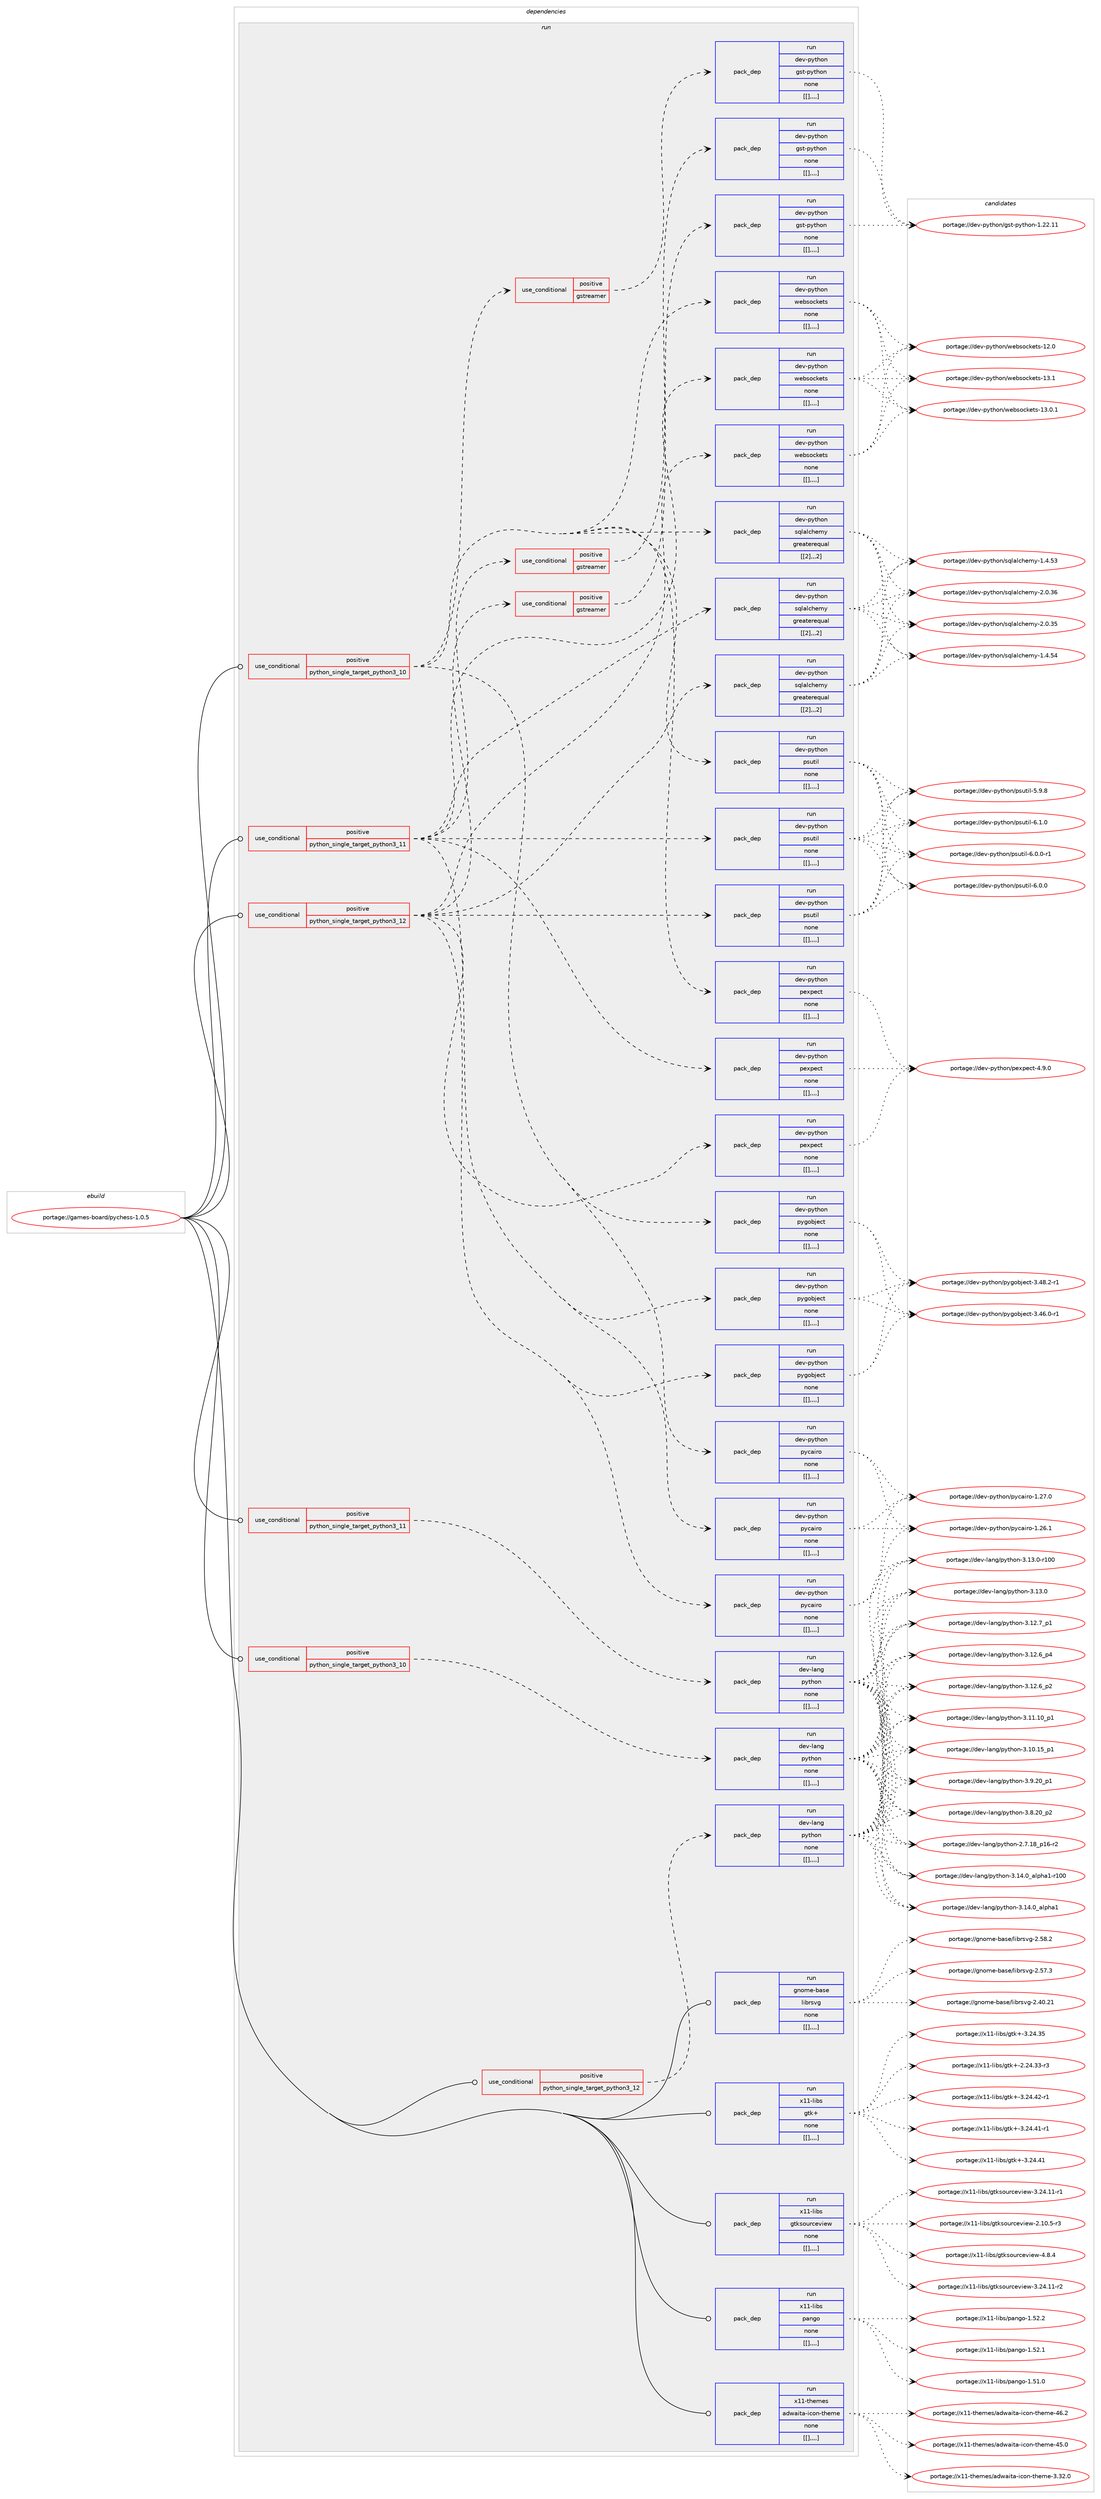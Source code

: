 digraph prolog {

# *************
# Graph options
# *************

newrank=true;
concentrate=true;
compound=true;
graph [rankdir=LR,fontname=Helvetica,fontsize=10,ranksep=1.5];#, ranksep=2.5, nodesep=0.2];
edge  [arrowhead=vee];
node  [fontname=Helvetica,fontsize=10];

# **********
# The ebuild
# **********

subgraph cluster_leftcol {
color=gray;
label=<<i>ebuild</i>>;
id [label="portage://games-board/pychess-1.0.5", color=red, width=4, href="../games-board/pychess-1.0.5.svg"];
}

# ****************
# The dependencies
# ****************

subgraph cluster_midcol {
color=gray;
label=<<i>dependencies</i>>;
subgraph cluster_compile {
fillcolor="#eeeeee";
style=filled;
label=<<i>compile</i>>;
}
subgraph cluster_compileandrun {
fillcolor="#eeeeee";
style=filled;
label=<<i>compile and run</i>>;
}
subgraph cluster_run {
fillcolor="#eeeeee";
style=filled;
label=<<i>run</i>>;
subgraph cond67762 {
dependency238016 [label=<<TABLE BORDER="0" CELLBORDER="1" CELLSPACING="0" CELLPADDING="4"><TR><TD ROWSPAN="3" CELLPADDING="10">use_conditional</TD></TR><TR><TD>positive</TD></TR><TR><TD>python_single_target_python3_10</TD></TR></TABLE>>, shape=none, color=red];
subgraph pack168690 {
dependency238045 [label=<<TABLE BORDER="0" CELLBORDER="1" CELLSPACING="0" CELLPADDING="4" WIDTH="220"><TR><TD ROWSPAN="6" CELLPADDING="30">pack_dep</TD></TR><TR><TD WIDTH="110">run</TD></TR><TR><TD>dev-lang</TD></TR><TR><TD>python</TD></TR><TR><TD>none</TD></TR><TR><TD>[[],,,,]</TD></TR></TABLE>>, shape=none, color=blue];
}
dependency238016:e -> dependency238045:w [weight=20,style="dashed",arrowhead="vee"];
}
id:e -> dependency238016:w [weight=20,style="solid",arrowhead="odot"];
subgraph cond67774 {
dependency238116 [label=<<TABLE BORDER="0" CELLBORDER="1" CELLSPACING="0" CELLPADDING="4"><TR><TD ROWSPAN="3" CELLPADDING="10">use_conditional</TD></TR><TR><TD>positive</TD></TR><TR><TD>python_single_target_python3_10</TD></TR></TABLE>>, shape=none, color=red];
subgraph pack168757 {
dependency238118 [label=<<TABLE BORDER="0" CELLBORDER="1" CELLSPACING="0" CELLPADDING="4" WIDTH="220"><TR><TD ROWSPAN="6" CELLPADDING="30">pack_dep</TD></TR><TR><TD WIDTH="110">run</TD></TR><TR><TD>dev-python</TD></TR><TR><TD>pexpect</TD></TR><TR><TD>none</TD></TR><TR><TD>[[],,,,]</TD></TR></TABLE>>, shape=none, color=blue];
}
dependency238116:e -> dependency238118:w [weight=20,style="dashed",arrowhead="vee"];
subgraph pack168759 {
dependency238167 [label=<<TABLE BORDER="0" CELLBORDER="1" CELLSPACING="0" CELLPADDING="4" WIDTH="220"><TR><TD ROWSPAN="6" CELLPADDING="30">pack_dep</TD></TR><TR><TD WIDTH="110">run</TD></TR><TR><TD>dev-python</TD></TR><TR><TD>psutil</TD></TR><TR><TD>none</TD></TR><TR><TD>[[],,,,]</TD></TR></TABLE>>, shape=none, color=blue];
}
dependency238116:e -> dependency238167:w [weight=20,style="dashed",arrowhead="vee"];
subgraph pack168805 {
dependency238248 [label=<<TABLE BORDER="0" CELLBORDER="1" CELLSPACING="0" CELLPADDING="4" WIDTH="220"><TR><TD ROWSPAN="6" CELLPADDING="30">pack_dep</TD></TR><TR><TD WIDTH="110">run</TD></TR><TR><TD>dev-python</TD></TR><TR><TD>pycairo</TD></TR><TR><TD>none</TD></TR><TR><TD>[[],,,,]</TD></TR></TABLE>>, shape=none, color=blue];
}
dependency238116:e -> dependency238248:w [weight=20,style="dashed",arrowhead="vee"];
subgraph pack168874 {
dependency238261 [label=<<TABLE BORDER="0" CELLBORDER="1" CELLSPACING="0" CELLPADDING="4" WIDTH="220"><TR><TD ROWSPAN="6" CELLPADDING="30">pack_dep</TD></TR><TR><TD WIDTH="110">run</TD></TR><TR><TD>dev-python</TD></TR><TR><TD>pygobject</TD></TR><TR><TD>none</TD></TR><TR><TD>[[],,,,]</TD></TR></TABLE>>, shape=none, color=blue];
}
dependency238116:e -> dependency238261:w [weight=20,style="dashed",arrowhead="vee"];
subgraph pack168887 {
dependency238278 [label=<<TABLE BORDER="0" CELLBORDER="1" CELLSPACING="0" CELLPADDING="4" WIDTH="220"><TR><TD ROWSPAN="6" CELLPADDING="30">pack_dep</TD></TR><TR><TD WIDTH="110">run</TD></TR><TR><TD>dev-python</TD></TR><TR><TD>sqlalchemy</TD></TR><TR><TD>greaterequal</TD></TR><TR><TD>[[2],,,2]</TD></TR></TABLE>>, shape=none, color=blue];
}
dependency238116:e -> dependency238278:w [weight=20,style="dashed",arrowhead="vee"];
subgraph pack168949 {
dependency238348 [label=<<TABLE BORDER="0" CELLBORDER="1" CELLSPACING="0" CELLPADDING="4" WIDTH="220"><TR><TD ROWSPAN="6" CELLPADDING="30">pack_dep</TD></TR><TR><TD WIDTH="110">run</TD></TR><TR><TD>dev-python</TD></TR><TR><TD>websockets</TD></TR><TR><TD>none</TD></TR><TR><TD>[[],,,,]</TD></TR></TABLE>>, shape=none, color=blue];
}
dependency238116:e -> dependency238348:w [weight=20,style="dashed",arrowhead="vee"];
subgraph cond67816 {
dependency238381 [label=<<TABLE BORDER="0" CELLBORDER="1" CELLSPACING="0" CELLPADDING="4"><TR><TD ROWSPAN="3" CELLPADDING="10">use_conditional</TD></TR><TR><TD>positive</TD></TR><TR><TD>gstreamer</TD></TR></TABLE>>, shape=none, color=red];
subgraph pack168976 {
dependency238386 [label=<<TABLE BORDER="0" CELLBORDER="1" CELLSPACING="0" CELLPADDING="4" WIDTH="220"><TR><TD ROWSPAN="6" CELLPADDING="30">pack_dep</TD></TR><TR><TD WIDTH="110">run</TD></TR><TR><TD>dev-python</TD></TR><TR><TD>gst-python</TD></TR><TR><TD>none</TD></TR><TR><TD>[[],,,,]</TD></TR></TABLE>>, shape=none, color=blue];
}
dependency238381:e -> dependency238386:w [weight=20,style="dashed",arrowhead="vee"];
}
dependency238116:e -> dependency238381:w [weight=20,style="dashed",arrowhead="vee"];
}
id:e -> dependency238116:w [weight=20,style="solid",arrowhead="odot"];
subgraph cond67824 {
dependency238413 [label=<<TABLE BORDER="0" CELLBORDER="1" CELLSPACING="0" CELLPADDING="4"><TR><TD ROWSPAN="3" CELLPADDING="10">use_conditional</TD></TR><TR><TD>positive</TD></TR><TR><TD>python_single_target_python3_11</TD></TR></TABLE>>, shape=none, color=red];
subgraph pack169002 {
dependency238479 [label=<<TABLE BORDER="0" CELLBORDER="1" CELLSPACING="0" CELLPADDING="4" WIDTH="220"><TR><TD ROWSPAN="6" CELLPADDING="30">pack_dep</TD></TR><TR><TD WIDTH="110">run</TD></TR><TR><TD>dev-lang</TD></TR><TR><TD>python</TD></TR><TR><TD>none</TD></TR><TR><TD>[[],,,,]</TD></TR></TABLE>>, shape=none, color=blue];
}
dependency238413:e -> dependency238479:w [weight=20,style="dashed",arrowhead="vee"];
}
id:e -> dependency238413:w [weight=20,style="solid",arrowhead="odot"];
subgraph cond67877 {
dependency238592 [label=<<TABLE BORDER="0" CELLBORDER="1" CELLSPACING="0" CELLPADDING="4"><TR><TD ROWSPAN="3" CELLPADDING="10">use_conditional</TD></TR><TR><TD>positive</TD></TR><TR><TD>python_single_target_python3_11</TD></TR></TABLE>>, shape=none, color=red];
subgraph pack169127 {
dependency238614 [label=<<TABLE BORDER="0" CELLBORDER="1" CELLSPACING="0" CELLPADDING="4" WIDTH="220"><TR><TD ROWSPAN="6" CELLPADDING="30">pack_dep</TD></TR><TR><TD WIDTH="110">run</TD></TR><TR><TD>dev-python</TD></TR><TR><TD>pexpect</TD></TR><TR><TD>none</TD></TR><TR><TD>[[],,,,]</TD></TR></TABLE>>, shape=none, color=blue];
}
dependency238592:e -> dependency238614:w [weight=20,style="dashed",arrowhead="vee"];
subgraph pack169150 {
dependency238618 [label=<<TABLE BORDER="0" CELLBORDER="1" CELLSPACING="0" CELLPADDING="4" WIDTH="220"><TR><TD ROWSPAN="6" CELLPADDING="30">pack_dep</TD></TR><TR><TD WIDTH="110">run</TD></TR><TR><TD>dev-python</TD></TR><TR><TD>psutil</TD></TR><TR><TD>none</TD></TR><TR><TD>[[],,,,]</TD></TR></TABLE>>, shape=none, color=blue];
}
dependency238592:e -> dependency238618:w [weight=20,style="dashed",arrowhead="vee"];
subgraph pack169168 {
dependency238719 [label=<<TABLE BORDER="0" CELLBORDER="1" CELLSPACING="0" CELLPADDING="4" WIDTH="220"><TR><TD ROWSPAN="6" CELLPADDING="30">pack_dep</TD></TR><TR><TD WIDTH="110">run</TD></TR><TR><TD>dev-python</TD></TR><TR><TD>pycairo</TD></TR><TR><TD>none</TD></TR><TR><TD>[[],,,,]</TD></TR></TABLE>>, shape=none, color=blue];
}
dependency238592:e -> dependency238719:w [weight=20,style="dashed",arrowhead="vee"];
subgraph pack169226 {
dependency238726 [label=<<TABLE BORDER="0" CELLBORDER="1" CELLSPACING="0" CELLPADDING="4" WIDTH="220"><TR><TD ROWSPAN="6" CELLPADDING="30">pack_dep</TD></TR><TR><TD WIDTH="110">run</TD></TR><TR><TD>dev-python</TD></TR><TR><TD>pygobject</TD></TR><TR><TD>none</TD></TR><TR><TD>[[],,,,]</TD></TR></TABLE>>, shape=none, color=blue];
}
dependency238592:e -> dependency238726:w [weight=20,style="dashed",arrowhead="vee"];
subgraph pack169272 {
dependency238802 [label=<<TABLE BORDER="0" CELLBORDER="1" CELLSPACING="0" CELLPADDING="4" WIDTH="220"><TR><TD ROWSPAN="6" CELLPADDING="30">pack_dep</TD></TR><TR><TD WIDTH="110">run</TD></TR><TR><TD>dev-python</TD></TR><TR><TD>sqlalchemy</TD></TR><TR><TD>greaterequal</TD></TR><TR><TD>[[2],,,2]</TD></TR></TABLE>>, shape=none, color=blue];
}
dependency238592:e -> dependency238802:w [weight=20,style="dashed",arrowhead="vee"];
subgraph pack169354 {
dependency238946 [label=<<TABLE BORDER="0" CELLBORDER="1" CELLSPACING="0" CELLPADDING="4" WIDTH="220"><TR><TD ROWSPAN="6" CELLPADDING="30">pack_dep</TD></TR><TR><TD WIDTH="110">run</TD></TR><TR><TD>dev-python</TD></TR><TR><TD>websockets</TD></TR><TR><TD>none</TD></TR><TR><TD>[[],,,,]</TD></TR></TABLE>>, shape=none, color=blue];
}
dependency238592:e -> dependency238946:w [weight=20,style="dashed",arrowhead="vee"];
subgraph cond67975 {
dependency239006 [label=<<TABLE BORDER="0" CELLBORDER="1" CELLSPACING="0" CELLPADDING="4"><TR><TD ROWSPAN="3" CELLPADDING="10">use_conditional</TD></TR><TR><TD>positive</TD></TR><TR><TD>gstreamer</TD></TR></TABLE>>, shape=none, color=red];
subgraph pack169447 {
dependency239008 [label=<<TABLE BORDER="0" CELLBORDER="1" CELLSPACING="0" CELLPADDING="4" WIDTH="220"><TR><TD ROWSPAN="6" CELLPADDING="30">pack_dep</TD></TR><TR><TD WIDTH="110">run</TD></TR><TR><TD>dev-python</TD></TR><TR><TD>gst-python</TD></TR><TR><TD>none</TD></TR><TR><TD>[[],,,,]</TD></TR></TABLE>>, shape=none, color=blue];
}
dependency239006:e -> dependency239008:w [weight=20,style="dashed",arrowhead="vee"];
}
dependency238592:e -> dependency239006:w [weight=20,style="dashed",arrowhead="vee"];
}
id:e -> dependency238592:w [weight=20,style="solid",arrowhead="odot"];
subgraph cond67994 {
dependency239033 [label=<<TABLE BORDER="0" CELLBORDER="1" CELLSPACING="0" CELLPADDING="4"><TR><TD ROWSPAN="3" CELLPADDING="10">use_conditional</TD></TR><TR><TD>positive</TD></TR><TR><TD>python_single_target_python3_12</TD></TR></TABLE>>, shape=none, color=red];
subgraph pack169482 {
dependency239078 [label=<<TABLE BORDER="0" CELLBORDER="1" CELLSPACING="0" CELLPADDING="4" WIDTH="220"><TR><TD ROWSPAN="6" CELLPADDING="30">pack_dep</TD></TR><TR><TD WIDTH="110">run</TD></TR><TR><TD>dev-lang</TD></TR><TR><TD>python</TD></TR><TR><TD>none</TD></TR><TR><TD>[[],,,,]</TD></TR></TABLE>>, shape=none, color=blue];
}
dependency239033:e -> dependency239078:w [weight=20,style="dashed",arrowhead="vee"];
}
id:e -> dependency239033:w [weight=20,style="solid",arrowhead="odot"];
subgraph cond68006 {
dependency239086 [label=<<TABLE BORDER="0" CELLBORDER="1" CELLSPACING="0" CELLPADDING="4"><TR><TD ROWSPAN="3" CELLPADDING="10">use_conditional</TD></TR><TR><TD>positive</TD></TR><TR><TD>python_single_target_python3_12</TD></TR></TABLE>>, shape=none, color=red];
subgraph pack169505 {
dependency239088 [label=<<TABLE BORDER="0" CELLBORDER="1" CELLSPACING="0" CELLPADDING="4" WIDTH="220"><TR><TD ROWSPAN="6" CELLPADDING="30">pack_dep</TD></TR><TR><TD WIDTH="110">run</TD></TR><TR><TD>dev-python</TD></TR><TR><TD>pexpect</TD></TR><TR><TD>none</TD></TR><TR><TD>[[],,,,]</TD></TR></TABLE>>, shape=none, color=blue];
}
dependency239086:e -> dependency239088:w [weight=20,style="dashed",arrowhead="vee"];
subgraph pack169507 {
dependency239156 [label=<<TABLE BORDER="0" CELLBORDER="1" CELLSPACING="0" CELLPADDING="4" WIDTH="220"><TR><TD ROWSPAN="6" CELLPADDING="30">pack_dep</TD></TR><TR><TD WIDTH="110">run</TD></TR><TR><TD>dev-python</TD></TR><TR><TD>psutil</TD></TR><TR><TD>none</TD></TR><TR><TD>[[],,,,]</TD></TR></TABLE>>, shape=none, color=blue];
}
dependency239086:e -> dependency239156:w [weight=20,style="dashed",arrowhead="vee"];
subgraph pack169609 {
dependency239225 [label=<<TABLE BORDER="0" CELLBORDER="1" CELLSPACING="0" CELLPADDING="4" WIDTH="220"><TR><TD ROWSPAN="6" CELLPADDING="30">pack_dep</TD></TR><TR><TD WIDTH="110">run</TD></TR><TR><TD>dev-python</TD></TR><TR><TD>pycairo</TD></TR><TR><TD>none</TD></TR><TR><TD>[[],,,,]</TD></TR></TABLE>>, shape=none, color=blue];
}
dependency239086:e -> dependency239225:w [weight=20,style="dashed",arrowhead="vee"];
subgraph pack169613 {
dependency239250 [label=<<TABLE BORDER="0" CELLBORDER="1" CELLSPACING="0" CELLPADDING="4" WIDTH="220"><TR><TD ROWSPAN="6" CELLPADDING="30">pack_dep</TD></TR><TR><TD WIDTH="110">run</TD></TR><TR><TD>dev-python</TD></TR><TR><TD>pygobject</TD></TR><TR><TD>none</TD></TR><TR><TD>[[],,,,]</TD></TR></TABLE>>, shape=none, color=blue];
}
dependency239086:e -> dependency239250:w [weight=20,style="dashed",arrowhead="vee"];
subgraph pack169641 {
dependency239288 [label=<<TABLE BORDER="0" CELLBORDER="1" CELLSPACING="0" CELLPADDING="4" WIDTH="220"><TR><TD ROWSPAN="6" CELLPADDING="30">pack_dep</TD></TR><TR><TD WIDTH="110">run</TD></TR><TR><TD>dev-python</TD></TR><TR><TD>sqlalchemy</TD></TR><TR><TD>greaterequal</TD></TR><TR><TD>[[2],,,2]</TD></TR></TABLE>>, shape=none, color=blue];
}
dependency239086:e -> dependency239288:w [weight=20,style="dashed",arrowhead="vee"];
subgraph pack169677 {
dependency239333 [label=<<TABLE BORDER="0" CELLBORDER="1" CELLSPACING="0" CELLPADDING="4" WIDTH="220"><TR><TD ROWSPAN="6" CELLPADDING="30">pack_dep</TD></TR><TR><TD WIDTH="110">run</TD></TR><TR><TD>dev-python</TD></TR><TR><TD>websockets</TD></TR><TR><TD>none</TD></TR><TR><TD>[[],,,,]</TD></TR></TABLE>>, shape=none, color=blue];
}
dependency239086:e -> dependency239333:w [weight=20,style="dashed",arrowhead="vee"];
subgraph cond68071 {
dependency239344 [label=<<TABLE BORDER="0" CELLBORDER="1" CELLSPACING="0" CELLPADDING="4"><TR><TD ROWSPAN="3" CELLPADDING="10">use_conditional</TD></TR><TR><TD>positive</TD></TR><TR><TD>gstreamer</TD></TR></TABLE>>, shape=none, color=red];
subgraph pack169692 {
dependency239364 [label=<<TABLE BORDER="0" CELLBORDER="1" CELLSPACING="0" CELLPADDING="4" WIDTH="220"><TR><TD ROWSPAN="6" CELLPADDING="30">pack_dep</TD></TR><TR><TD WIDTH="110">run</TD></TR><TR><TD>dev-python</TD></TR><TR><TD>gst-python</TD></TR><TR><TD>none</TD></TR><TR><TD>[[],,,,]</TD></TR></TABLE>>, shape=none, color=blue];
}
dependency239344:e -> dependency239364:w [weight=20,style="dashed",arrowhead="vee"];
}
dependency239086:e -> dependency239344:w [weight=20,style="dashed",arrowhead="vee"];
}
id:e -> dependency239086:w [weight=20,style="solid",arrowhead="odot"];
subgraph pack169745 {
dependency239415 [label=<<TABLE BORDER="0" CELLBORDER="1" CELLSPACING="0" CELLPADDING="4" WIDTH="220"><TR><TD ROWSPAN="6" CELLPADDING="30">pack_dep</TD></TR><TR><TD WIDTH="110">run</TD></TR><TR><TD>gnome-base</TD></TR><TR><TD>librsvg</TD></TR><TR><TD>none</TD></TR><TR><TD>[[],,,,]</TD></TR></TABLE>>, shape=none, color=blue];
}
id:e -> dependency239415:w [weight=20,style="solid",arrowhead="odot"];
subgraph pack169800 {
dependency239485 [label=<<TABLE BORDER="0" CELLBORDER="1" CELLSPACING="0" CELLPADDING="4" WIDTH="220"><TR><TD ROWSPAN="6" CELLPADDING="30">pack_dep</TD></TR><TR><TD WIDTH="110">run</TD></TR><TR><TD>x11-libs</TD></TR><TR><TD>gtk+</TD></TR><TR><TD>none</TD></TR><TR><TD>[[],,,,]</TD></TR></TABLE>>, shape=none, color=blue];
}
id:e -> dependency239485:w [weight=20,style="solid",arrowhead="odot"];
subgraph pack169803 {
dependency239562 [label=<<TABLE BORDER="0" CELLBORDER="1" CELLSPACING="0" CELLPADDING="4" WIDTH="220"><TR><TD ROWSPAN="6" CELLPADDING="30">pack_dep</TD></TR><TR><TD WIDTH="110">run</TD></TR><TR><TD>x11-libs</TD></TR><TR><TD>gtksourceview</TD></TR><TR><TD>none</TD></TR><TR><TD>[[],,,,]</TD></TR></TABLE>>, shape=none, color=blue];
}
id:e -> dependency239562:w [weight=20,style="solid",arrowhead="odot"];
subgraph pack169863 {
dependency239601 [label=<<TABLE BORDER="0" CELLBORDER="1" CELLSPACING="0" CELLPADDING="4" WIDTH="220"><TR><TD ROWSPAN="6" CELLPADDING="30">pack_dep</TD></TR><TR><TD WIDTH="110">run</TD></TR><TR><TD>x11-libs</TD></TR><TR><TD>pango</TD></TR><TR><TD>none</TD></TR><TR><TD>[[],,,,]</TD></TR></TABLE>>, shape=none, color=blue];
}
id:e -> dependency239601:w [weight=20,style="solid",arrowhead="odot"];
subgraph pack169903 {
dependency239707 [label=<<TABLE BORDER="0" CELLBORDER="1" CELLSPACING="0" CELLPADDING="4" WIDTH="220"><TR><TD ROWSPAN="6" CELLPADDING="30">pack_dep</TD></TR><TR><TD WIDTH="110">run</TD></TR><TR><TD>x11-themes</TD></TR><TR><TD>adwaita-icon-theme</TD></TR><TR><TD>none</TD></TR><TR><TD>[[],,,,]</TD></TR></TABLE>>, shape=none, color=blue];
}
id:e -> dependency239707:w [weight=20,style="solid",arrowhead="odot"];
}
}

# **************
# The candidates
# **************

subgraph cluster_choices {
rank=same;
color=gray;
label=<<i>candidates</i>>;

subgraph choice169076 {
color=black;
nodesep=1;
choice100101118451089711010347112121116104111110455146495246489597108112104974945114494848 [label="portage://dev-lang/python-3.14.0_alpha1-r100", color=red, width=4,href="../dev-lang/python-3.14.0_alpha1-r100.svg"];
choice1001011184510897110103471121211161041111104551464952464895971081121049749 [label="portage://dev-lang/python-3.14.0_alpha1", color=red, width=4,href="../dev-lang/python-3.14.0_alpha1.svg"];
choice1001011184510897110103471121211161041111104551464951464845114494848 [label="portage://dev-lang/python-3.13.0-r100", color=red, width=4,href="../dev-lang/python-3.13.0-r100.svg"];
choice10010111845108971101034711212111610411111045514649514648 [label="portage://dev-lang/python-3.13.0", color=red, width=4,href="../dev-lang/python-3.13.0.svg"];
choice100101118451089711010347112121116104111110455146495046559511249 [label="portage://dev-lang/python-3.12.7_p1", color=red, width=4,href="../dev-lang/python-3.12.7_p1.svg"];
choice100101118451089711010347112121116104111110455146495046549511252 [label="portage://dev-lang/python-3.12.6_p4", color=red, width=4,href="../dev-lang/python-3.12.6_p4.svg"];
choice100101118451089711010347112121116104111110455146495046549511250 [label="portage://dev-lang/python-3.12.6_p2", color=red, width=4,href="../dev-lang/python-3.12.6_p2.svg"];
choice10010111845108971101034711212111610411111045514649494649489511249 [label="portage://dev-lang/python-3.11.10_p1", color=red, width=4,href="../dev-lang/python-3.11.10_p1.svg"];
choice10010111845108971101034711212111610411111045514649484649539511249 [label="portage://dev-lang/python-3.10.15_p1", color=red, width=4,href="../dev-lang/python-3.10.15_p1.svg"];
choice100101118451089711010347112121116104111110455146574650489511249 [label="portage://dev-lang/python-3.9.20_p1", color=red, width=4,href="../dev-lang/python-3.9.20_p1.svg"];
choice100101118451089711010347112121116104111110455146564650489511250 [label="portage://dev-lang/python-3.8.20_p2", color=red, width=4,href="../dev-lang/python-3.8.20_p2.svg"];
choice100101118451089711010347112121116104111110455046554649569511249544511450 [label="portage://dev-lang/python-2.7.18_p16-r2", color=red, width=4,href="../dev-lang/python-2.7.18_p16-r2.svg"];
dependency238045:e -> choice100101118451089711010347112121116104111110455146495246489597108112104974945114494848:w [style=dotted,weight="100"];
dependency238045:e -> choice1001011184510897110103471121211161041111104551464952464895971081121049749:w [style=dotted,weight="100"];
dependency238045:e -> choice1001011184510897110103471121211161041111104551464951464845114494848:w [style=dotted,weight="100"];
dependency238045:e -> choice10010111845108971101034711212111610411111045514649514648:w [style=dotted,weight="100"];
dependency238045:e -> choice100101118451089711010347112121116104111110455146495046559511249:w [style=dotted,weight="100"];
dependency238045:e -> choice100101118451089711010347112121116104111110455146495046549511252:w [style=dotted,weight="100"];
dependency238045:e -> choice100101118451089711010347112121116104111110455146495046549511250:w [style=dotted,weight="100"];
dependency238045:e -> choice10010111845108971101034711212111610411111045514649494649489511249:w [style=dotted,weight="100"];
dependency238045:e -> choice10010111845108971101034711212111610411111045514649484649539511249:w [style=dotted,weight="100"];
dependency238045:e -> choice100101118451089711010347112121116104111110455146574650489511249:w [style=dotted,weight="100"];
dependency238045:e -> choice100101118451089711010347112121116104111110455146564650489511250:w [style=dotted,weight="100"];
dependency238045:e -> choice100101118451089711010347112121116104111110455046554649569511249544511450:w [style=dotted,weight="100"];
}
subgraph choice169154 {
color=black;
nodesep=1;
choice100101118451121211161041111104711210112011210199116455246574648 [label="portage://dev-python/pexpect-4.9.0", color=red, width=4,href="../dev-python/pexpect-4.9.0.svg"];
dependency238118:e -> choice100101118451121211161041111104711210112011210199116455246574648:w [style=dotted,weight="100"];
}
subgraph choice169155 {
color=black;
nodesep=1;
choice1001011184511212111610411111047112115117116105108455446494648 [label="portage://dev-python/psutil-6.1.0", color=red, width=4,href="../dev-python/psutil-6.1.0.svg"];
choice10010111845112121116104111110471121151171161051084554464846484511449 [label="portage://dev-python/psutil-6.0.0-r1", color=red, width=4,href="../dev-python/psutil-6.0.0-r1.svg"];
choice1001011184511212111610411111047112115117116105108455446484648 [label="portage://dev-python/psutil-6.0.0", color=red, width=4,href="../dev-python/psutil-6.0.0.svg"];
choice1001011184511212111610411111047112115117116105108455346574656 [label="portage://dev-python/psutil-5.9.8", color=red, width=4,href="../dev-python/psutil-5.9.8.svg"];
dependency238167:e -> choice1001011184511212111610411111047112115117116105108455446494648:w [style=dotted,weight="100"];
dependency238167:e -> choice10010111845112121116104111110471121151171161051084554464846484511449:w [style=dotted,weight="100"];
dependency238167:e -> choice1001011184511212111610411111047112115117116105108455446484648:w [style=dotted,weight="100"];
dependency238167:e -> choice1001011184511212111610411111047112115117116105108455346574656:w [style=dotted,weight="100"];
}
subgraph choice169159 {
color=black;
nodesep=1;
choice1001011184511212111610411111047112121999710511411145494650554648 [label="portage://dev-python/pycairo-1.27.0", color=red, width=4,href="../dev-python/pycairo-1.27.0.svg"];
choice1001011184511212111610411111047112121999710511411145494650544649 [label="portage://dev-python/pycairo-1.26.1", color=red, width=4,href="../dev-python/pycairo-1.26.1.svg"];
dependency238248:e -> choice1001011184511212111610411111047112121999710511411145494650554648:w [style=dotted,weight="100"];
dependency238248:e -> choice1001011184511212111610411111047112121999710511411145494650544649:w [style=dotted,weight="100"];
}
subgraph choice169162 {
color=black;
nodesep=1;
choice10010111845112121116104111110471121211031119810610199116455146525646504511449 [label="portage://dev-python/pygobject-3.48.2-r1", color=red, width=4,href="../dev-python/pygobject-3.48.2-r1.svg"];
choice10010111845112121116104111110471121211031119810610199116455146525446484511449 [label="portage://dev-python/pygobject-3.46.0-r1", color=red, width=4,href="../dev-python/pygobject-3.46.0-r1.svg"];
dependency238261:e -> choice10010111845112121116104111110471121211031119810610199116455146525646504511449:w [style=dotted,weight="100"];
dependency238261:e -> choice10010111845112121116104111110471121211031119810610199116455146525446484511449:w [style=dotted,weight="100"];
}
subgraph choice169165 {
color=black;
nodesep=1;
choice1001011184511212111610411111047115113108971089910410110912145504648465154 [label="portage://dev-python/sqlalchemy-2.0.36", color=red, width=4,href="../dev-python/sqlalchemy-2.0.36.svg"];
choice1001011184511212111610411111047115113108971089910410110912145504648465153 [label="portage://dev-python/sqlalchemy-2.0.35", color=red, width=4,href="../dev-python/sqlalchemy-2.0.35.svg"];
choice1001011184511212111610411111047115113108971089910410110912145494652465352 [label="portage://dev-python/sqlalchemy-1.4.54", color=red, width=4,href="../dev-python/sqlalchemy-1.4.54.svg"];
choice1001011184511212111610411111047115113108971089910410110912145494652465351 [label="portage://dev-python/sqlalchemy-1.4.53", color=red, width=4,href="../dev-python/sqlalchemy-1.4.53.svg"];
dependency238278:e -> choice1001011184511212111610411111047115113108971089910410110912145504648465154:w [style=dotted,weight="100"];
dependency238278:e -> choice1001011184511212111610411111047115113108971089910410110912145504648465153:w [style=dotted,weight="100"];
dependency238278:e -> choice1001011184511212111610411111047115113108971089910410110912145494652465352:w [style=dotted,weight="100"];
dependency238278:e -> choice1001011184511212111610411111047115113108971089910410110912145494652465351:w [style=dotted,weight="100"];
}
subgraph choice169171 {
color=black;
nodesep=1;
choice100101118451121211161041111104711910198115111991071011161154549514649 [label="portage://dev-python/websockets-13.1", color=red, width=4,href="../dev-python/websockets-13.1.svg"];
choice1001011184511212111610411111047119101981151119910710111611545495146484649 [label="portage://dev-python/websockets-13.0.1", color=red, width=4,href="../dev-python/websockets-13.0.1.svg"];
choice100101118451121211161041111104711910198115111991071011161154549504648 [label="portage://dev-python/websockets-12.0", color=red, width=4,href="../dev-python/websockets-12.0.svg"];
dependency238348:e -> choice100101118451121211161041111104711910198115111991071011161154549514649:w [style=dotted,weight="100"];
dependency238348:e -> choice1001011184511212111610411111047119101981151119910710111611545495146484649:w [style=dotted,weight="100"];
dependency238348:e -> choice100101118451121211161041111104711910198115111991071011161154549504648:w [style=dotted,weight="100"];
}
subgraph choice169175 {
color=black;
nodesep=1;
choice1001011184511212111610411111047103115116451121211161041111104549465050464949 [label="portage://dev-python/gst-python-1.22.11", color=red, width=4,href="../dev-python/gst-python-1.22.11.svg"];
dependency238386:e -> choice1001011184511212111610411111047103115116451121211161041111104549465050464949:w [style=dotted,weight="100"];
}
subgraph choice169176 {
color=black;
nodesep=1;
choice100101118451089711010347112121116104111110455146495246489597108112104974945114494848 [label="portage://dev-lang/python-3.14.0_alpha1-r100", color=red, width=4,href="../dev-lang/python-3.14.0_alpha1-r100.svg"];
choice1001011184510897110103471121211161041111104551464952464895971081121049749 [label="portage://dev-lang/python-3.14.0_alpha1", color=red, width=4,href="../dev-lang/python-3.14.0_alpha1.svg"];
choice1001011184510897110103471121211161041111104551464951464845114494848 [label="portage://dev-lang/python-3.13.0-r100", color=red, width=4,href="../dev-lang/python-3.13.0-r100.svg"];
choice10010111845108971101034711212111610411111045514649514648 [label="portage://dev-lang/python-3.13.0", color=red, width=4,href="../dev-lang/python-3.13.0.svg"];
choice100101118451089711010347112121116104111110455146495046559511249 [label="portage://dev-lang/python-3.12.7_p1", color=red, width=4,href="../dev-lang/python-3.12.7_p1.svg"];
choice100101118451089711010347112121116104111110455146495046549511252 [label="portage://dev-lang/python-3.12.6_p4", color=red, width=4,href="../dev-lang/python-3.12.6_p4.svg"];
choice100101118451089711010347112121116104111110455146495046549511250 [label="portage://dev-lang/python-3.12.6_p2", color=red, width=4,href="../dev-lang/python-3.12.6_p2.svg"];
choice10010111845108971101034711212111610411111045514649494649489511249 [label="portage://dev-lang/python-3.11.10_p1", color=red, width=4,href="../dev-lang/python-3.11.10_p1.svg"];
choice10010111845108971101034711212111610411111045514649484649539511249 [label="portage://dev-lang/python-3.10.15_p1", color=red, width=4,href="../dev-lang/python-3.10.15_p1.svg"];
choice100101118451089711010347112121116104111110455146574650489511249 [label="portage://dev-lang/python-3.9.20_p1", color=red, width=4,href="../dev-lang/python-3.9.20_p1.svg"];
choice100101118451089711010347112121116104111110455146564650489511250 [label="portage://dev-lang/python-3.8.20_p2", color=red, width=4,href="../dev-lang/python-3.8.20_p2.svg"];
choice100101118451089711010347112121116104111110455046554649569511249544511450 [label="portage://dev-lang/python-2.7.18_p16-r2", color=red, width=4,href="../dev-lang/python-2.7.18_p16-r2.svg"];
dependency238479:e -> choice100101118451089711010347112121116104111110455146495246489597108112104974945114494848:w [style=dotted,weight="100"];
dependency238479:e -> choice1001011184510897110103471121211161041111104551464952464895971081121049749:w [style=dotted,weight="100"];
dependency238479:e -> choice1001011184510897110103471121211161041111104551464951464845114494848:w [style=dotted,weight="100"];
dependency238479:e -> choice10010111845108971101034711212111610411111045514649514648:w [style=dotted,weight="100"];
dependency238479:e -> choice100101118451089711010347112121116104111110455146495046559511249:w [style=dotted,weight="100"];
dependency238479:e -> choice100101118451089711010347112121116104111110455146495046549511252:w [style=dotted,weight="100"];
dependency238479:e -> choice100101118451089711010347112121116104111110455146495046549511250:w [style=dotted,weight="100"];
dependency238479:e -> choice10010111845108971101034711212111610411111045514649494649489511249:w [style=dotted,weight="100"];
dependency238479:e -> choice10010111845108971101034711212111610411111045514649484649539511249:w [style=dotted,weight="100"];
dependency238479:e -> choice100101118451089711010347112121116104111110455146574650489511249:w [style=dotted,weight="100"];
dependency238479:e -> choice100101118451089711010347112121116104111110455146564650489511250:w [style=dotted,weight="100"];
dependency238479:e -> choice100101118451089711010347112121116104111110455046554649569511249544511450:w [style=dotted,weight="100"];
}
subgraph choice169185 {
color=black;
nodesep=1;
choice100101118451121211161041111104711210112011210199116455246574648 [label="portage://dev-python/pexpect-4.9.0", color=red, width=4,href="../dev-python/pexpect-4.9.0.svg"];
dependency238614:e -> choice100101118451121211161041111104711210112011210199116455246574648:w [style=dotted,weight="100"];
}
subgraph choice169187 {
color=black;
nodesep=1;
choice1001011184511212111610411111047112115117116105108455446494648 [label="portage://dev-python/psutil-6.1.0", color=red, width=4,href="../dev-python/psutil-6.1.0.svg"];
choice10010111845112121116104111110471121151171161051084554464846484511449 [label="portage://dev-python/psutil-6.0.0-r1", color=red, width=4,href="../dev-python/psutil-6.0.0-r1.svg"];
choice1001011184511212111610411111047112115117116105108455446484648 [label="portage://dev-python/psutil-6.0.0", color=red, width=4,href="../dev-python/psutil-6.0.0.svg"];
choice1001011184511212111610411111047112115117116105108455346574656 [label="portage://dev-python/psutil-5.9.8", color=red, width=4,href="../dev-python/psutil-5.9.8.svg"];
dependency238618:e -> choice1001011184511212111610411111047112115117116105108455446494648:w [style=dotted,weight="100"];
dependency238618:e -> choice10010111845112121116104111110471121151171161051084554464846484511449:w [style=dotted,weight="100"];
dependency238618:e -> choice1001011184511212111610411111047112115117116105108455446484648:w [style=dotted,weight="100"];
dependency238618:e -> choice1001011184511212111610411111047112115117116105108455346574656:w [style=dotted,weight="100"];
}
subgraph choice169192 {
color=black;
nodesep=1;
choice1001011184511212111610411111047112121999710511411145494650554648 [label="portage://dev-python/pycairo-1.27.0", color=red, width=4,href="../dev-python/pycairo-1.27.0.svg"];
choice1001011184511212111610411111047112121999710511411145494650544649 [label="portage://dev-python/pycairo-1.26.1", color=red, width=4,href="../dev-python/pycairo-1.26.1.svg"];
dependency238719:e -> choice1001011184511212111610411111047112121999710511411145494650554648:w [style=dotted,weight="100"];
dependency238719:e -> choice1001011184511212111610411111047112121999710511411145494650544649:w [style=dotted,weight="100"];
}
subgraph choice169195 {
color=black;
nodesep=1;
choice10010111845112121116104111110471121211031119810610199116455146525646504511449 [label="portage://dev-python/pygobject-3.48.2-r1", color=red, width=4,href="../dev-python/pygobject-3.48.2-r1.svg"];
choice10010111845112121116104111110471121211031119810610199116455146525446484511449 [label="portage://dev-python/pygobject-3.46.0-r1", color=red, width=4,href="../dev-python/pygobject-3.46.0-r1.svg"];
dependency238726:e -> choice10010111845112121116104111110471121211031119810610199116455146525646504511449:w [style=dotted,weight="100"];
dependency238726:e -> choice10010111845112121116104111110471121211031119810610199116455146525446484511449:w [style=dotted,weight="100"];
}
subgraph choice169214 {
color=black;
nodesep=1;
choice1001011184511212111610411111047115113108971089910410110912145504648465154 [label="portage://dev-python/sqlalchemy-2.0.36", color=red, width=4,href="../dev-python/sqlalchemy-2.0.36.svg"];
choice1001011184511212111610411111047115113108971089910410110912145504648465153 [label="portage://dev-python/sqlalchemy-2.0.35", color=red, width=4,href="../dev-python/sqlalchemy-2.0.35.svg"];
choice1001011184511212111610411111047115113108971089910410110912145494652465352 [label="portage://dev-python/sqlalchemy-1.4.54", color=red, width=4,href="../dev-python/sqlalchemy-1.4.54.svg"];
choice1001011184511212111610411111047115113108971089910410110912145494652465351 [label="portage://dev-python/sqlalchemy-1.4.53", color=red, width=4,href="../dev-python/sqlalchemy-1.4.53.svg"];
dependency238802:e -> choice1001011184511212111610411111047115113108971089910410110912145504648465154:w [style=dotted,weight="100"];
dependency238802:e -> choice1001011184511212111610411111047115113108971089910410110912145504648465153:w [style=dotted,weight="100"];
dependency238802:e -> choice1001011184511212111610411111047115113108971089910410110912145494652465352:w [style=dotted,weight="100"];
dependency238802:e -> choice1001011184511212111610411111047115113108971089910410110912145494652465351:w [style=dotted,weight="100"];
}
subgraph choice169219 {
color=black;
nodesep=1;
choice100101118451121211161041111104711910198115111991071011161154549514649 [label="portage://dev-python/websockets-13.1", color=red, width=4,href="../dev-python/websockets-13.1.svg"];
choice1001011184511212111610411111047119101981151119910710111611545495146484649 [label="portage://dev-python/websockets-13.0.1", color=red, width=4,href="../dev-python/websockets-13.0.1.svg"];
choice100101118451121211161041111104711910198115111991071011161154549504648 [label="portage://dev-python/websockets-12.0", color=red, width=4,href="../dev-python/websockets-12.0.svg"];
dependency238946:e -> choice100101118451121211161041111104711910198115111991071011161154549514649:w [style=dotted,weight="100"];
dependency238946:e -> choice1001011184511212111610411111047119101981151119910710111611545495146484649:w [style=dotted,weight="100"];
dependency238946:e -> choice100101118451121211161041111104711910198115111991071011161154549504648:w [style=dotted,weight="100"];
}
subgraph choice169227 {
color=black;
nodesep=1;
choice1001011184511212111610411111047103115116451121211161041111104549465050464949 [label="portage://dev-python/gst-python-1.22.11", color=red, width=4,href="../dev-python/gst-python-1.22.11.svg"];
dependency239008:e -> choice1001011184511212111610411111047103115116451121211161041111104549465050464949:w [style=dotted,weight="100"];
}
subgraph choice169269 {
color=black;
nodesep=1;
choice100101118451089711010347112121116104111110455146495246489597108112104974945114494848 [label="portage://dev-lang/python-3.14.0_alpha1-r100", color=red, width=4,href="../dev-lang/python-3.14.0_alpha1-r100.svg"];
choice1001011184510897110103471121211161041111104551464952464895971081121049749 [label="portage://dev-lang/python-3.14.0_alpha1", color=red, width=4,href="../dev-lang/python-3.14.0_alpha1.svg"];
choice1001011184510897110103471121211161041111104551464951464845114494848 [label="portage://dev-lang/python-3.13.0-r100", color=red, width=4,href="../dev-lang/python-3.13.0-r100.svg"];
choice10010111845108971101034711212111610411111045514649514648 [label="portage://dev-lang/python-3.13.0", color=red, width=4,href="../dev-lang/python-3.13.0.svg"];
choice100101118451089711010347112121116104111110455146495046559511249 [label="portage://dev-lang/python-3.12.7_p1", color=red, width=4,href="../dev-lang/python-3.12.7_p1.svg"];
choice100101118451089711010347112121116104111110455146495046549511252 [label="portage://dev-lang/python-3.12.6_p4", color=red, width=4,href="../dev-lang/python-3.12.6_p4.svg"];
choice100101118451089711010347112121116104111110455146495046549511250 [label="portage://dev-lang/python-3.12.6_p2", color=red, width=4,href="../dev-lang/python-3.12.6_p2.svg"];
choice10010111845108971101034711212111610411111045514649494649489511249 [label="portage://dev-lang/python-3.11.10_p1", color=red, width=4,href="../dev-lang/python-3.11.10_p1.svg"];
choice10010111845108971101034711212111610411111045514649484649539511249 [label="portage://dev-lang/python-3.10.15_p1", color=red, width=4,href="../dev-lang/python-3.10.15_p1.svg"];
choice100101118451089711010347112121116104111110455146574650489511249 [label="portage://dev-lang/python-3.9.20_p1", color=red, width=4,href="../dev-lang/python-3.9.20_p1.svg"];
choice100101118451089711010347112121116104111110455146564650489511250 [label="portage://dev-lang/python-3.8.20_p2", color=red, width=4,href="../dev-lang/python-3.8.20_p2.svg"];
choice100101118451089711010347112121116104111110455046554649569511249544511450 [label="portage://dev-lang/python-2.7.18_p16-r2", color=red, width=4,href="../dev-lang/python-2.7.18_p16-r2.svg"];
dependency239078:e -> choice100101118451089711010347112121116104111110455146495246489597108112104974945114494848:w [style=dotted,weight="100"];
dependency239078:e -> choice1001011184510897110103471121211161041111104551464952464895971081121049749:w [style=dotted,weight="100"];
dependency239078:e -> choice1001011184510897110103471121211161041111104551464951464845114494848:w [style=dotted,weight="100"];
dependency239078:e -> choice10010111845108971101034711212111610411111045514649514648:w [style=dotted,weight="100"];
dependency239078:e -> choice100101118451089711010347112121116104111110455146495046559511249:w [style=dotted,weight="100"];
dependency239078:e -> choice100101118451089711010347112121116104111110455146495046549511252:w [style=dotted,weight="100"];
dependency239078:e -> choice100101118451089711010347112121116104111110455146495046549511250:w [style=dotted,weight="100"];
dependency239078:e -> choice10010111845108971101034711212111610411111045514649494649489511249:w [style=dotted,weight="100"];
dependency239078:e -> choice10010111845108971101034711212111610411111045514649484649539511249:w [style=dotted,weight="100"];
dependency239078:e -> choice100101118451089711010347112121116104111110455146574650489511249:w [style=dotted,weight="100"];
dependency239078:e -> choice100101118451089711010347112121116104111110455146564650489511250:w [style=dotted,weight="100"];
dependency239078:e -> choice100101118451089711010347112121116104111110455046554649569511249544511450:w [style=dotted,weight="100"];
}
subgraph choice169297 {
color=black;
nodesep=1;
choice100101118451121211161041111104711210112011210199116455246574648 [label="portage://dev-python/pexpect-4.9.0", color=red, width=4,href="../dev-python/pexpect-4.9.0.svg"];
dependency239088:e -> choice100101118451121211161041111104711210112011210199116455246574648:w [style=dotted,weight="100"];
}
subgraph choice169325 {
color=black;
nodesep=1;
choice1001011184511212111610411111047112115117116105108455446494648 [label="portage://dev-python/psutil-6.1.0", color=red, width=4,href="../dev-python/psutil-6.1.0.svg"];
choice10010111845112121116104111110471121151171161051084554464846484511449 [label="portage://dev-python/psutil-6.0.0-r1", color=red, width=4,href="../dev-python/psutil-6.0.0-r1.svg"];
choice1001011184511212111610411111047112115117116105108455446484648 [label="portage://dev-python/psutil-6.0.0", color=red, width=4,href="../dev-python/psutil-6.0.0.svg"];
choice1001011184511212111610411111047112115117116105108455346574656 [label="portage://dev-python/psutil-5.9.8", color=red, width=4,href="../dev-python/psutil-5.9.8.svg"];
dependency239156:e -> choice1001011184511212111610411111047112115117116105108455446494648:w [style=dotted,weight="100"];
dependency239156:e -> choice10010111845112121116104111110471121151171161051084554464846484511449:w [style=dotted,weight="100"];
dependency239156:e -> choice1001011184511212111610411111047112115117116105108455446484648:w [style=dotted,weight="100"];
dependency239156:e -> choice1001011184511212111610411111047112115117116105108455346574656:w [style=dotted,weight="100"];
}
subgraph choice169340 {
color=black;
nodesep=1;
choice1001011184511212111610411111047112121999710511411145494650554648 [label="portage://dev-python/pycairo-1.27.0", color=red, width=4,href="../dev-python/pycairo-1.27.0.svg"];
choice1001011184511212111610411111047112121999710511411145494650544649 [label="portage://dev-python/pycairo-1.26.1", color=red, width=4,href="../dev-python/pycairo-1.26.1.svg"];
dependency239225:e -> choice1001011184511212111610411111047112121999710511411145494650554648:w [style=dotted,weight="100"];
dependency239225:e -> choice1001011184511212111610411111047112121999710511411145494650544649:w [style=dotted,weight="100"];
}
subgraph choice169342 {
color=black;
nodesep=1;
choice10010111845112121116104111110471121211031119810610199116455146525646504511449 [label="portage://dev-python/pygobject-3.48.2-r1", color=red, width=4,href="../dev-python/pygobject-3.48.2-r1.svg"];
choice10010111845112121116104111110471121211031119810610199116455146525446484511449 [label="portage://dev-python/pygobject-3.46.0-r1", color=red, width=4,href="../dev-python/pygobject-3.46.0-r1.svg"];
dependency239250:e -> choice10010111845112121116104111110471121211031119810610199116455146525646504511449:w [style=dotted,weight="100"];
dependency239250:e -> choice10010111845112121116104111110471121211031119810610199116455146525446484511449:w [style=dotted,weight="100"];
}
subgraph choice169355 {
color=black;
nodesep=1;
choice1001011184511212111610411111047115113108971089910410110912145504648465154 [label="portage://dev-python/sqlalchemy-2.0.36", color=red, width=4,href="../dev-python/sqlalchemy-2.0.36.svg"];
choice1001011184511212111610411111047115113108971089910410110912145504648465153 [label="portage://dev-python/sqlalchemy-2.0.35", color=red, width=4,href="../dev-python/sqlalchemy-2.0.35.svg"];
choice1001011184511212111610411111047115113108971089910410110912145494652465352 [label="portage://dev-python/sqlalchemy-1.4.54", color=red, width=4,href="../dev-python/sqlalchemy-1.4.54.svg"];
choice1001011184511212111610411111047115113108971089910410110912145494652465351 [label="portage://dev-python/sqlalchemy-1.4.53", color=red, width=4,href="../dev-python/sqlalchemy-1.4.53.svg"];
dependency239288:e -> choice1001011184511212111610411111047115113108971089910410110912145504648465154:w [style=dotted,weight="100"];
dependency239288:e -> choice1001011184511212111610411111047115113108971089910410110912145504648465153:w [style=dotted,weight="100"];
dependency239288:e -> choice1001011184511212111610411111047115113108971089910410110912145494652465352:w [style=dotted,weight="100"];
dependency239288:e -> choice1001011184511212111610411111047115113108971089910410110912145494652465351:w [style=dotted,weight="100"];
}
subgraph choice169360 {
color=black;
nodesep=1;
choice100101118451121211161041111104711910198115111991071011161154549514649 [label="portage://dev-python/websockets-13.1", color=red, width=4,href="../dev-python/websockets-13.1.svg"];
choice1001011184511212111610411111047119101981151119910710111611545495146484649 [label="portage://dev-python/websockets-13.0.1", color=red, width=4,href="../dev-python/websockets-13.0.1.svg"];
choice100101118451121211161041111104711910198115111991071011161154549504648 [label="portage://dev-python/websockets-12.0", color=red, width=4,href="../dev-python/websockets-12.0.svg"];
dependency239333:e -> choice100101118451121211161041111104711910198115111991071011161154549514649:w [style=dotted,weight="100"];
dependency239333:e -> choice1001011184511212111610411111047119101981151119910710111611545495146484649:w [style=dotted,weight="100"];
dependency239333:e -> choice100101118451121211161041111104711910198115111991071011161154549504648:w [style=dotted,weight="100"];
}
subgraph choice169400 {
color=black;
nodesep=1;
choice1001011184511212111610411111047103115116451121211161041111104549465050464949 [label="portage://dev-python/gst-python-1.22.11", color=red, width=4,href="../dev-python/gst-python-1.22.11.svg"];
dependency239364:e -> choice1001011184511212111610411111047103115116451121211161041111104549465050464949:w [style=dotted,weight="100"];
}
subgraph choice169419 {
color=black;
nodesep=1;
choice103110111109101459897115101471081059811411511810345504653564650 [label="portage://gnome-base/librsvg-2.58.2", color=red, width=4,href="../gnome-base/librsvg-2.58.2.svg"];
choice103110111109101459897115101471081059811411511810345504653554651 [label="portage://gnome-base/librsvg-2.57.3", color=red, width=4,href="../gnome-base/librsvg-2.57.3.svg"];
choice10311011110910145989711510147108105981141151181034550465248465049 [label="portage://gnome-base/librsvg-2.40.21", color=red, width=4,href="../gnome-base/librsvg-2.40.21.svg"];
dependency239415:e -> choice103110111109101459897115101471081059811411511810345504653564650:w [style=dotted,weight="100"];
dependency239415:e -> choice103110111109101459897115101471081059811411511810345504653554651:w [style=dotted,weight="100"];
dependency239415:e -> choice10311011110910145989711510147108105981141151181034550465248465049:w [style=dotted,weight="100"];
}
subgraph choice169432 {
color=black;
nodesep=1;
choice12049494510810598115471031161074345514650524652504511449 [label="portage://x11-libs/gtk+-3.24.42-r1", color=red, width=4,href="../x11-libs/gtk+-3.24.42-r1.svg"];
choice12049494510810598115471031161074345514650524652494511449 [label="portage://x11-libs/gtk+-3.24.41-r1", color=red, width=4,href="../x11-libs/gtk+-3.24.41-r1.svg"];
choice1204949451081059811547103116107434551465052465249 [label="portage://x11-libs/gtk+-3.24.41", color=red, width=4,href="../x11-libs/gtk+-3.24.41.svg"];
choice1204949451081059811547103116107434551465052465153 [label="portage://x11-libs/gtk+-3.24.35", color=red, width=4,href="../x11-libs/gtk+-3.24.35.svg"];
choice12049494510810598115471031161074345504650524651514511451 [label="portage://x11-libs/gtk+-2.24.33-r3", color=red, width=4,href="../x11-libs/gtk+-2.24.33-r3.svg"];
dependency239485:e -> choice12049494510810598115471031161074345514650524652504511449:w [style=dotted,weight="100"];
dependency239485:e -> choice12049494510810598115471031161074345514650524652494511449:w [style=dotted,weight="100"];
dependency239485:e -> choice1204949451081059811547103116107434551465052465249:w [style=dotted,weight="100"];
dependency239485:e -> choice1204949451081059811547103116107434551465052465153:w [style=dotted,weight="100"];
dependency239485:e -> choice12049494510810598115471031161074345504650524651514511451:w [style=dotted,weight="100"];
}
subgraph choice169434 {
color=black;
nodesep=1;
choice120494945108105981154710311610711511111711499101118105101119455246564652 [label="portage://x11-libs/gtksourceview-4.8.4", color=red, width=4,href="../x11-libs/gtksourceview-4.8.4.svg"];
choice12049494510810598115471031161071151111171149910111810510111945514650524649494511450 [label="portage://x11-libs/gtksourceview-3.24.11-r2", color=red, width=4,href="../x11-libs/gtksourceview-3.24.11-r2.svg"];
choice12049494510810598115471031161071151111171149910111810510111945514650524649494511449 [label="portage://x11-libs/gtksourceview-3.24.11-r1", color=red, width=4,href="../x11-libs/gtksourceview-3.24.11-r1.svg"];
choice120494945108105981154710311610711511111711499101118105101119455046494846534511451 [label="portage://x11-libs/gtksourceview-2.10.5-r3", color=red, width=4,href="../x11-libs/gtksourceview-2.10.5-r3.svg"];
dependency239562:e -> choice120494945108105981154710311610711511111711499101118105101119455246564652:w [style=dotted,weight="100"];
dependency239562:e -> choice12049494510810598115471031161071151111171149910111810510111945514650524649494511450:w [style=dotted,weight="100"];
dependency239562:e -> choice12049494510810598115471031161071151111171149910111810510111945514650524649494511449:w [style=dotted,weight="100"];
dependency239562:e -> choice120494945108105981154710311610711511111711499101118105101119455046494846534511451:w [style=dotted,weight="100"];
}
subgraph choice169458 {
color=black;
nodesep=1;
choice12049494510810598115471129711010311145494653504650 [label="portage://x11-libs/pango-1.52.2", color=red, width=4,href="../x11-libs/pango-1.52.2.svg"];
choice12049494510810598115471129711010311145494653504649 [label="portage://x11-libs/pango-1.52.1", color=red, width=4,href="../x11-libs/pango-1.52.1.svg"];
choice12049494510810598115471129711010311145494653494648 [label="portage://x11-libs/pango-1.51.0", color=red, width=4,href="../x11-libs/pango-1.51.0.svg"];
dependency239601:e -> choice12049494510810598115471129711010311145494653504650:w [style=dotted,weight="100"];
dependency239601:e -> choice12049494510810598115471129711010311145494653504649:w [style=dotted,weight="100"];
dependency239601:e -> choice12049494510810598115471129711010311145494653494648:w [style=dotted,weight="100"];
}
subgraph choice169465 {
color=black;
nodesep=1;
choice120494945116104101109101115479710011997105116974510599111110451161041011091014552544650 [label="portage://x11-themes/adwaita-icon-theme-46.2", color=red, width=4,href="../x11-themes/adwaita-icon-theme-46.2.svg"];
choice120494945116104101109101115479710011997105116974510599111110451161041011091014552534648 [label="portage://x11-themes/adwaita-icon-theme-45.0", color=red, width=4,href="../x11-themes/adwaita-icon-theme-45.0.svg"];
choice1204949451161041011091011154797100119971051169745105991111104511610410110910145514651504648 [label="portage://x11-themes/adwaita-icon-theme-3.32.0", color=red, width=4,href="../x11-themes/adwaita-icon-theme-3.32.0.svg"];
dependency239707:e -> choice120494945116104101109101115479710011997105116974510599111110451161041011091014552544650:w [style=dotted,weight="100"];
dependency239707:e -> choice120494945116104101109101115479710011997105116974510599111110451161041011091014552534648:w [style=dotted,weight="100"];
dependency239707:e -> choice1204949451161041011091011154797100119971051169745105991111104511610410110910145514651504648:w [style=dotted,weight="100"];
}
}

}
